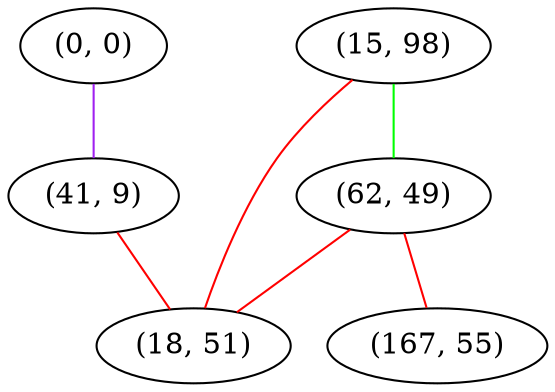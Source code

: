 graph "" {
"(0, 0)";
"(15, 98)";
"(41, 9)";
"(62, 49)";
"(18, 51)";
"(167, 55)";
"(0, 0)" -- "(41, 9)"  [color=purple, key=0, weight=4];
"(15, 98)" -- "(62, 49)"  [color=green, key=0, weight=2];
"(15, 98)" -- "(18, 51)"  [color=red, key=0, weight=1];
"(41, 9)" -- "(18, 51)"  [color=red, key=0, weight=1];
"(62, 49)" -- "(18, 51)"  [color=red, key=0, weight=1];
"(62, 49)" -- "(167, 55)"  [color=red, key=0, weight=1];
}
